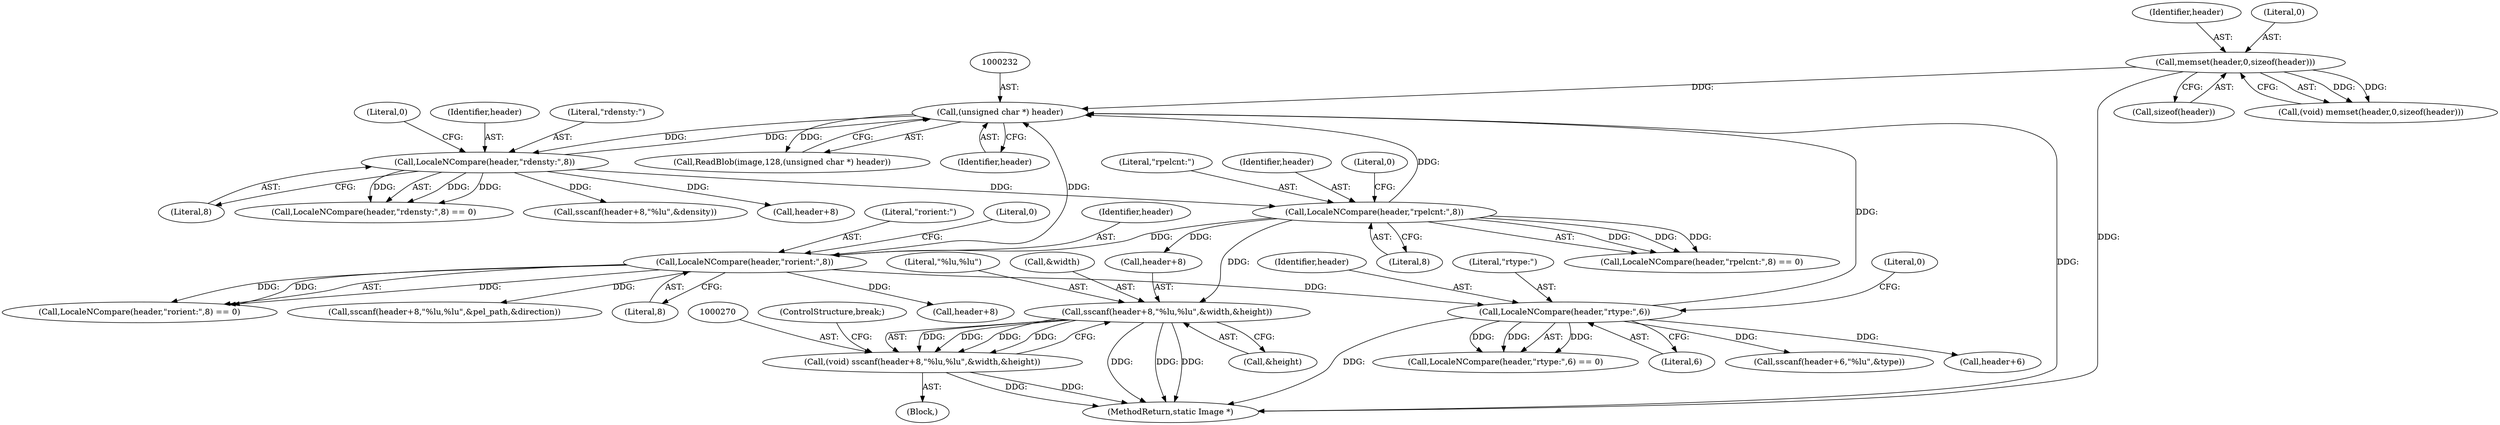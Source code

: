 digraph "0_ImageMagick_6b6bff054d569a77973f2140c0e86366e6168a6c@API" {
"1000271" [label="(Call,sscanf(header+8,\"%lu,%lu\",&width,&height))"];
"1000263" [label="(Call,LocaleNCompare(header,\"rpelcnt:\",8))"];
"1000245" [label="(Call,LocaleNCompare(header,\"rdensty:\",8))"];
"1000231" [label="(Call,(unsigned char *) header)"];
"1000332" [label="(Call,LocaleNCompare(header,\"rtype:\",6))"];
"1000283" [label="(Call,LocaleNCompare(header,\"rorient:\",8))"];
"1000190" [label="(Call,memset(header,0,sizeof(header)))"];
"1000269" [label="(Call,(void) sscanf(header+8,\"%lu,%lu\",&width,&height))"];
"1000271" [label="(Call,sscanf(header+8,\"%lu,%lu\",&width,&height))"];
"1000266" [label="(Literal,8)"];
"1000263" [label="(Call,LocaleNCompare(header,\"rpelcnt:\",8))"];
"1000286" [label="(Literal,8)"];
"1000292" [label="(Call,header+8)"];
"1000515" [label="(MethodReturn,static Image *)"];
"1000333" [label="(Identifier,header)"];
"1000268" [label="(Block,)"];
"1000228" [label="(Call,ReadBlob(image,128,(unsigned char *) header))"];
"1000335" [label="(Literal,6)"];
"1000285" [label="(Literal,\"rorient:\")"];
"1000193" [label="(Call,sizeof(header))"];
"1000245" [label="(Call,LocaleNCompare(header,\"rdensty:\",8))"];
"1000283" [label="(Call,LocaleNCompare(header,\"rorient:\",8))"];
"1000332" [label="(Call,LocaleNCompare(header,\"rtype:\",6))"];
"1000340" [label="(Call,sscanf(header+6,\"%lu\",&type))"];
"1000262" [label="(Call,LocaleNCompare(header,\"rpelcnt:\",8) == 0)"];
"1000272" [label="(Call,header+8)"];
"1000246" [label="(Identifier,header)"];
"1000275" [label="(Literal,\"%lu,%lu\")"];
"1000248" [label="(Literal,8)"];
"1000188" [label="(Call,(void) memset(header,0,sizeof(header)))"];
"1000191" [label="(Identifier,header)"];
"1000247" [label="(Literal,\"rdensty:\")"];
"1000276" [label="(Call,&width)"];
"1000287" [label="(Literal,0)"];
"1000282" [label="(Call,LocaleNCompare(header,\"rorient:\",8) == 0)"];
"1000231" [label="(Call,(unsigned char *) header)"];
"1000341" [label="(Call,header+6)"];
"1000334" [label="(Literal,\"rtype:\")"];
"1000291" [label="(Call,sscanf(header+8,\"%lu,%lu\",&pel_path,&direction))"];
"1000331" [label="(Call,LocaleNCompare(header,\"rtype:\",6) == 0)"];
"1000244" [label="(Call,LocaleNCompare(header,\"rdensty:\",8) == 0)"];
"1000336" [label="(Literal,0)"];
"1000264" [label="(Identifier,header)"];
"1000192" [label="(Literal,0)"];
"1000253" [label="(Call,sscanf(header+8,\"%lu\",&density))"];
"1000190" [label="(Call,memset(header,0,sizeof(header)))"];
"1000280" [label="(ControlStructure,break;)"];
"1000249" [label="(Literal,0)"];
"1000269" [label="(Call,(void) sscanf(header+8,\"%lu,%lu\",&width,&height))"];
"1000267" [label="(Literal,0)"];
"1000254" [label="(Call,header+8)"];
"1000265" [label="(Literal,\"rpelcnt:\")"];
"1000284" [label="(Identifier,header)"];
"1000233" [label="(Identifier,header)"];
"1000278" [label="(Call,&height)"];
"1000271" -> "1000269"  [label="AST: "];
"1000271" -> "1000278"  [label="CFG: "];
"1000272" -> "1000271"  [label="AST: "];
"1000275" -> "1000271"  [label="AST: "];
"1000276" -> "1000271"  [label="AST: "];
"1000278" -> "1000271"  [label="AST: "];
"1000269" -> "1000271"  [label="CFG: "];
"1000271" -> "1000515"  [label="DDG: "];
"1000271" -> "1000515"  [label="DDG: "];
"1000271" -> "1000515"  [label="DDG: "];
"1000271" -> "1000269"  [label="DDG: "];
"1000271" -> "1000269"  [label="DDG: "];
"1000271" -> "1000269"  [label="DDG: "];
"1000271" -> "1000269"  [label="DDG: "];
"1000263" -> "1000271"  [label="DDG: "];
"1000263" -> "1000262"  [label="AST: "];
"1000263" -> "1000266"  [label="CFG: "];
"1000264" -> "1000263"  [label="AST: "];
"1000265" -> "1000263"  [label="AST: "];
"1000266" -> "1000263"  [label="AST: "];
"1000267" -> "1000263"  [label="CFG: "];
"1000263" -> "1000231"  [label="DDG: "];
"1000263" -> "1000262"  [label="DDG: "];
"1000263" -> "1000262"  [label="DDG: "];
"1000263" -> "1000262"  [label="DDG: "];
"1000245" -> "1000263"  [label="DDG: "];
"1000263" -> "1000272"  [label="DDG: "];
"1000263" -> "1000283"  [label="DDG: "];
"1000245" -> "1000244"  [label="AST: "];
"1000245" -> "1000248"  [label="CFG: "];
"1000246" -> "1000245"  [label="AST: "];
"1000247" -> "1000245"  [label="AST: "];
"1000248" -> "1000245"  [label="AST: "];
"1000249" -> "1000245"  [label="CFG: "];
"1000245" -> "1000231"  [label="DDG: "];
"1000245" -> "1000244"  [label="DDG: "];
"1000245" -> "1000244"  [label="DDG: "];
"1000245" -> "1000244"  [label="DDG: "];
"1000231" -> "1000245"  [label="DDG: "];
"1000245" -> "1000253"  [label="DDG: "];
"1000245" -> "1000254"  [label="DDG: "];
"1000231" -> "1000228"  [label="AST: "];
"1000231" -> "1000233"  [label="CFG: "];
"1000232" -> "1000231"  [label="AST: "];
"1000233" -> "1000231"  [label="AST: "];
"1000228" -> "1000231"  [label="CFG: "];
"1000231" -> "1000515"  [label="DDG: "];
"1000231" -> "1000228"  [label="DDG: "];
"1000332" -> "1000231"  [label="DDG: "];
"1000190" -> "1000231"  [label="DDG: "];
"1000283" -> "1000231"  [label="DDG: "];
"1000332" -> "1000331"  [label="AST: "];
"1000332" -> "1000335"  [label="CFG: "];
"1000333" -> "1000332"  [label="AST: "];
"1000334" -> "1000332"  [label="AST: "];
"1000335" -> "1000332"  [label="AST: "];
"1000336" -> "1000332"  [label="CFG: "];
"1000332" -> "1000515"  [label="DDG: "];
"1000332" -> "1000331"  [label="DDG: "];
"1000332" -> "1000331"  [label="DDG: "];
"1000332" -> "1000331"  [label="DDG: "];
"1000283" -> "1000332"  [label="DDG: "];
"1000332" -> "1000340"  [label="DDG: "];
"1000332" -> "1000341"  [label="DDG: "];
"1000283" -> "1000282"  [label="AST: "];
"1000283" -> "1000286"  [label="CFG: "];
"1000284" -> "1000283"  [label="AST: "];
"1000285" -> "1000283"  [label="AST: "];
"1000286" -> "1000283"  [label="AST: "];
"1000287" -> "1000283"  [label="CFG: "];
"1000283" -> "1000282"  [label="DDG: "];
"1000283" -> "1000282"  [label="DDG: "];
"1000283" -> "1000282"  [label="DDG: "];
"1000283" -> "1000291"  [label="DDG: "];
"1000283" -> "1000292"  [label="DDG: "];
"1000190" -> "1000188"  [label="AST: "];
"1000190" -> "1000193"  [label="CFG: "];
"1000191" -> "1000190"  [label="AST: "];
"1000192" -> "1000190"  [label="AST: "];
"1000193" -> "1000190"  [label="AST: "];
"1000188" -> "1000190"  [label="CFG: "];
"1000190" -> "1000515"  [label="DDG: "];
"1000190" -> "1000188"  [label="DDG: "];
"1000190" -> "1000188"  [label="DDG: "];
"1000269" -> "1000268"  [label="AST: "];
"1000270" -> "1000269"  [label="AST: "];
"1000280" -> "1000269"  [label="CFG: "];
"1000269" -> "1000515"  [label="DDG: "];
"1000269" -> "1000515"  [label="DDG: "];
}
